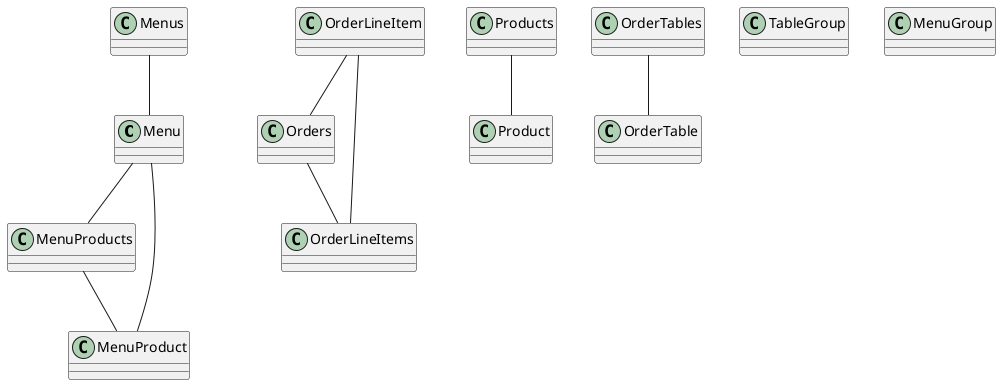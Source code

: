 @startuml Lotto_3step
skinparam groupInheritance 2

Menu -- MenuProducts

MenuProduct -- Menu

MenuProducts -- MenuProduct

Menus -- Menu

OrderLineItem -- Orders

OrderLineItems -- OrderLineItem

Orders -- OrderLineItems
Products -- Product

OrderTables -- OrderTable

Class TableGroup {
}

Class OrderTable {
}

class Product {
}

class MenuGroup {
}
@enduml
